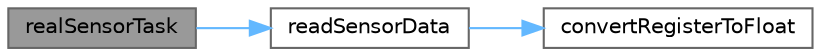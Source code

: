 digraph "realSensorTask"
{
 // LATEX_PDF_SIZE
  bgcolor="transparent";
  edge [fontname=Helvetica,fontsize=10,labelfontname=Helvetica,labelfontsize=10];
  node [fontname=Helvetica,fontsize=10,shape=box,height=0.2,width=0.4];
  rankdir="LR";
  Node1 [id="Node000001",label="realSensorTask",height=0.2,width=0.4,color="gray40", fillcolor="grey60", style="filled", fontcolor="black",tooltip=" "];
  Node1 -> Node2 [id="edge1_Node000001_Node000002",color="steelblue1",style="solid",tooltip=" "];
  Node2 [id="Node000002",label="readSensorData",height=0.2,width=0.4,color="grey40", fillcolor="white", style="filled",URL="$modbus__sensor_8cpp.html#a90317d8e6573d5ce69fcb7e55adf236e",tooltip=" "];
  Node2 -> Node3 [id="edge2_Node000002_Node000003",color="steelblue1",style="solid",tooltip=" "];
  Node3 [id="Node000003",label="convertRegisterToFloat",height=0.2,width=0.4,color="grey40", fillcolor="white", style="filled",URL="$modbus__sensor_8cpp.html#aca7d239567ef1281e0fd378082fd48ac",tooltip=" "];
}
